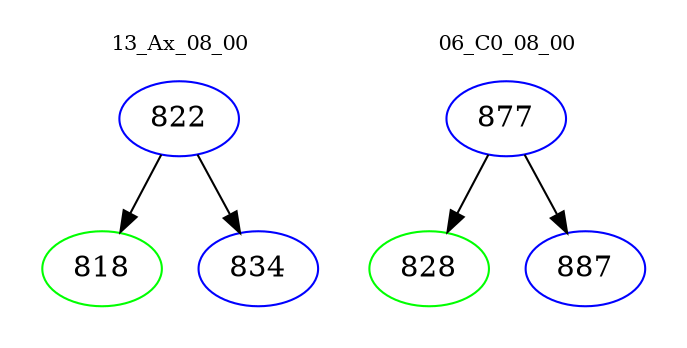 digraph{
subgraph cluster_0 {
color = white
label = "13_Ax_08_00";
fontsize=10;
T0_822 [label="822", color="blue"]
T0_822 -> T0_818 [color="black"]
T0_818 [label="818", color="green"]
T0_822 -> T0_834 [color="black"]
T0_834 [label="834", color="blue"]
}
subgraph cluster_1 {
color = white
label = "06_C0_08_00";
fontsize=10;
T1_877 [label="877", color="blue"]
T1_877 -> T1_828 [color="black"]
T1_828 [label="828", color="green"]
T1_877 -> T1_887 [color="black"]
T1_887 [label="887", color="blue"]
}
}
